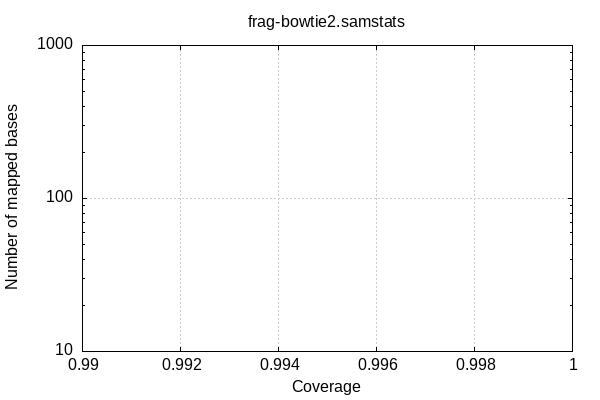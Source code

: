 
            set terminal png size 600,400 truecolor
            set output "frag.genome/coverage.png"
            set grid xtics ytics y2tics back lc rgb "#cccccc"
            set ylabel "Number of mapped bases"
            set xlabel "Coverage"
            set log y
            set style fill solid border -1
            set title "frag-bowtie2.samstats"
            set xrange [:1]
            plot '-' with lines notitle
        1	100
end

